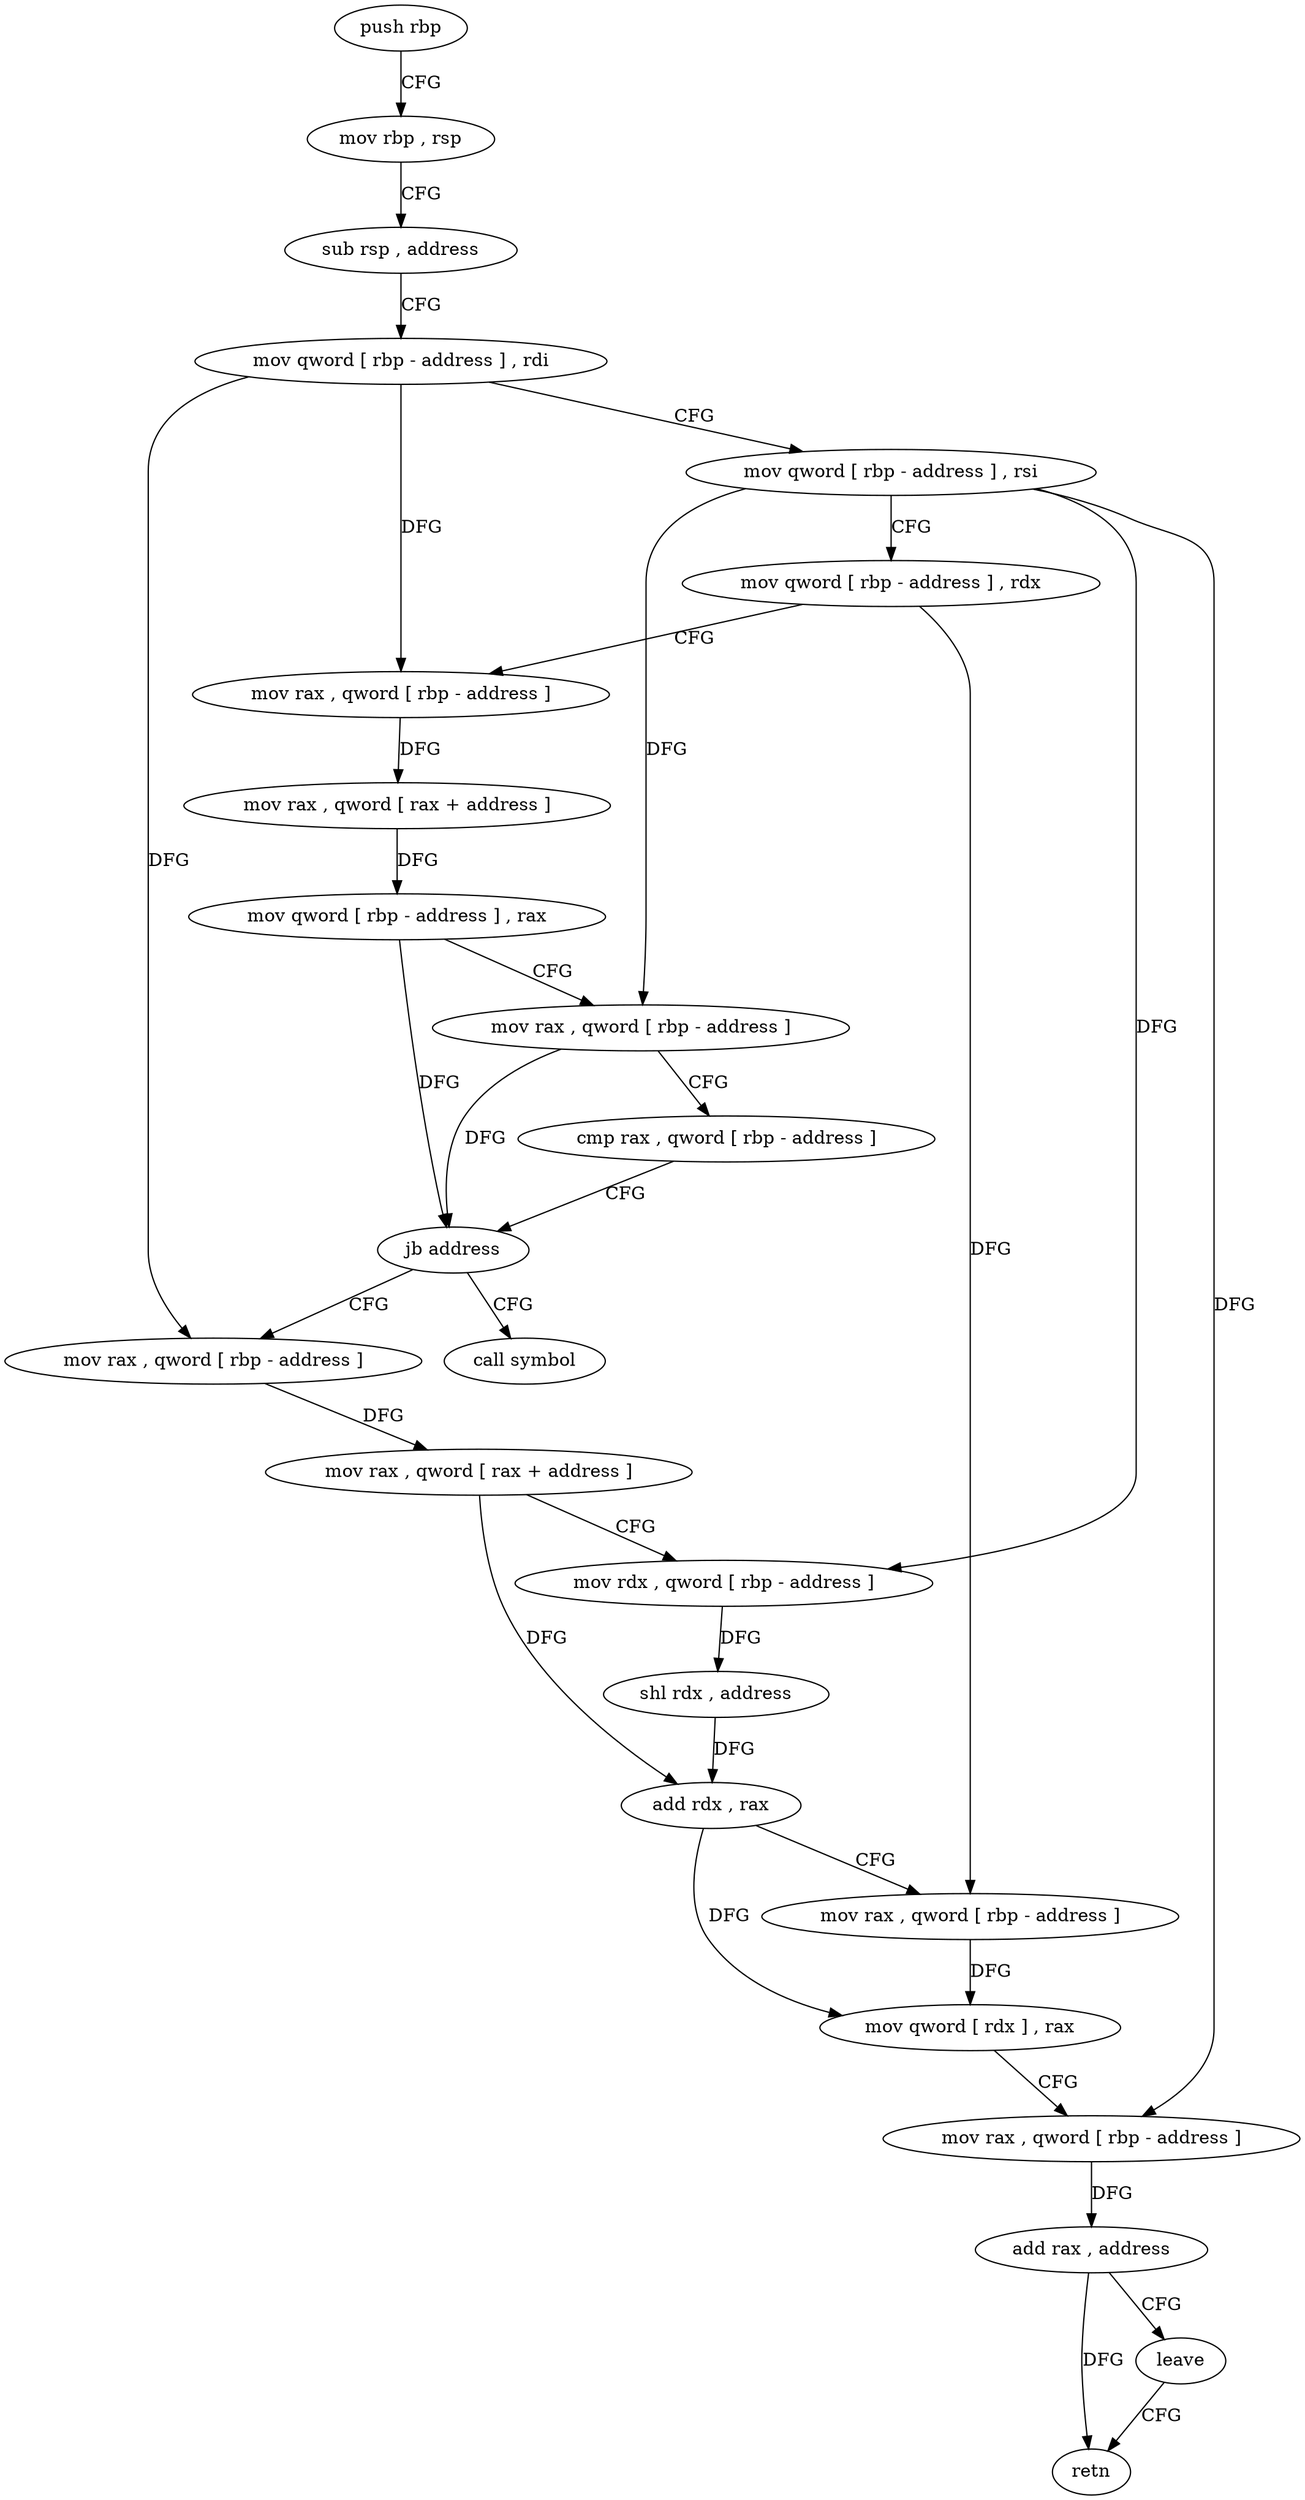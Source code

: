 digraph "func" {
"192594" [label = "push rbp" ]
"192595" [label = "mov rbp , rsp" ]
"192598" [label = "sub rsp , address" ]
"192602" [label = "mov qword [ rbp - address ] , rdi" ]
"192606" [label = "mov qword [ rbp - address ] , rsi" ]
"192610" [label = "mov qword [ rbp - address ] , rdx" ]
"192614" [label = "mov rax , qword [ rbp - address ]" ]
"192618" [label = "mov rax , qword [ rax + address ]" ]
"192622" [label = "mov qword [ rbp - address ] , rax" ]
"192626" [label = "mov rax , qword [ rbp - address ]" ]
"192630" [label = "cmp rax , qword [ rbp - address ]" ]
"192634" [label = "jb address" ]
"192641" [label = "mov rax , qword [ rbp - address ]" ]
"192636" [label = "call symbol" ]
"192645" [label = "mov rax , qword [ rax + address ]" ]
"192649" [label = "mov rdx , qword [ rbp - address ]" ]
"192653" [label = "shl rdx , address" ]
"192657" [label = "add rdx , rax" ]
"192660" [label = "mov rax , qword [ rbp - address ]" ]
"192664" [label = "mov qword [ rdx ] , rax" ]
"192667" [label = "mov rax , qword [ rbp - address ]" ]
"192671" [label = "add rax , address" ]
"192675" [label = "leave" ]
"192676" [label = "retn" ]
"192594" -> "192595" [ label = "CFG" ]
"192595" -> "192598" [ label = "CFG" ]
"192598" -> "192602" [ label = "CFG" ]
"192602" -> "192606" [ label = "CFG" ]
"192602" -> "192614" [ label = "DFG" ]
"192602" -> "192641" [ label = "DFG" ]
"192606" -> "192610" [ label = "CFG" ]
"192606" -> "192626" [ label = "DFG" ]
"192606" -> "192649" [ label = "DFG" ]
"192606" -> "192667" [ label = "DFG" ]
"192610" -> "192614" [ label = "CFG" ]
"192610" -> "192660" [ label = "DFG" ]
"192614" -> "192618" [ label = "DFG" ]
"192618" -> "192622" [ label = "DFG" ]
"192622" -> "192626" [ label = "CFG" ]
"192622" -> "192634" [ label = "DFG" ]
"192626" -> "192630" [ label = "CFG" ]
"192626" -> "192634" [ label = "DFG" ]
"192630" -> "192634" [ label = "CFG" ]
"192634" -> "192641" [ label = "CFG" ]
"192634" -> "192636" [ label = "CFG" ]
"192641" -> "192645" [ label = "DFG" ]
"192645" -> "192649" [ label = "CFG" ]
"192645" -> "192657" [ label = "DFG" ]
"192649" -> "192653" [ label = "DFG" ]
"192653" -> "192657" [ label = "DFG" ]
"192657" -> "192660" [ label = "CFG" ]
"192657" -> "192664" [ label = "DFG" ]
"192660" -> "192664" [ label = "DFG" ]
"192664" -> "192667" [ label = "CFG" ]
"192667" -> "192671" [ label = "DFG" ]
"192671" -> "192675" [ label = "CFG" ]
"192671" -> "192676" [ label = "DFG" ]
"192675" -> "192676" [ label = "CFG" ]
}
